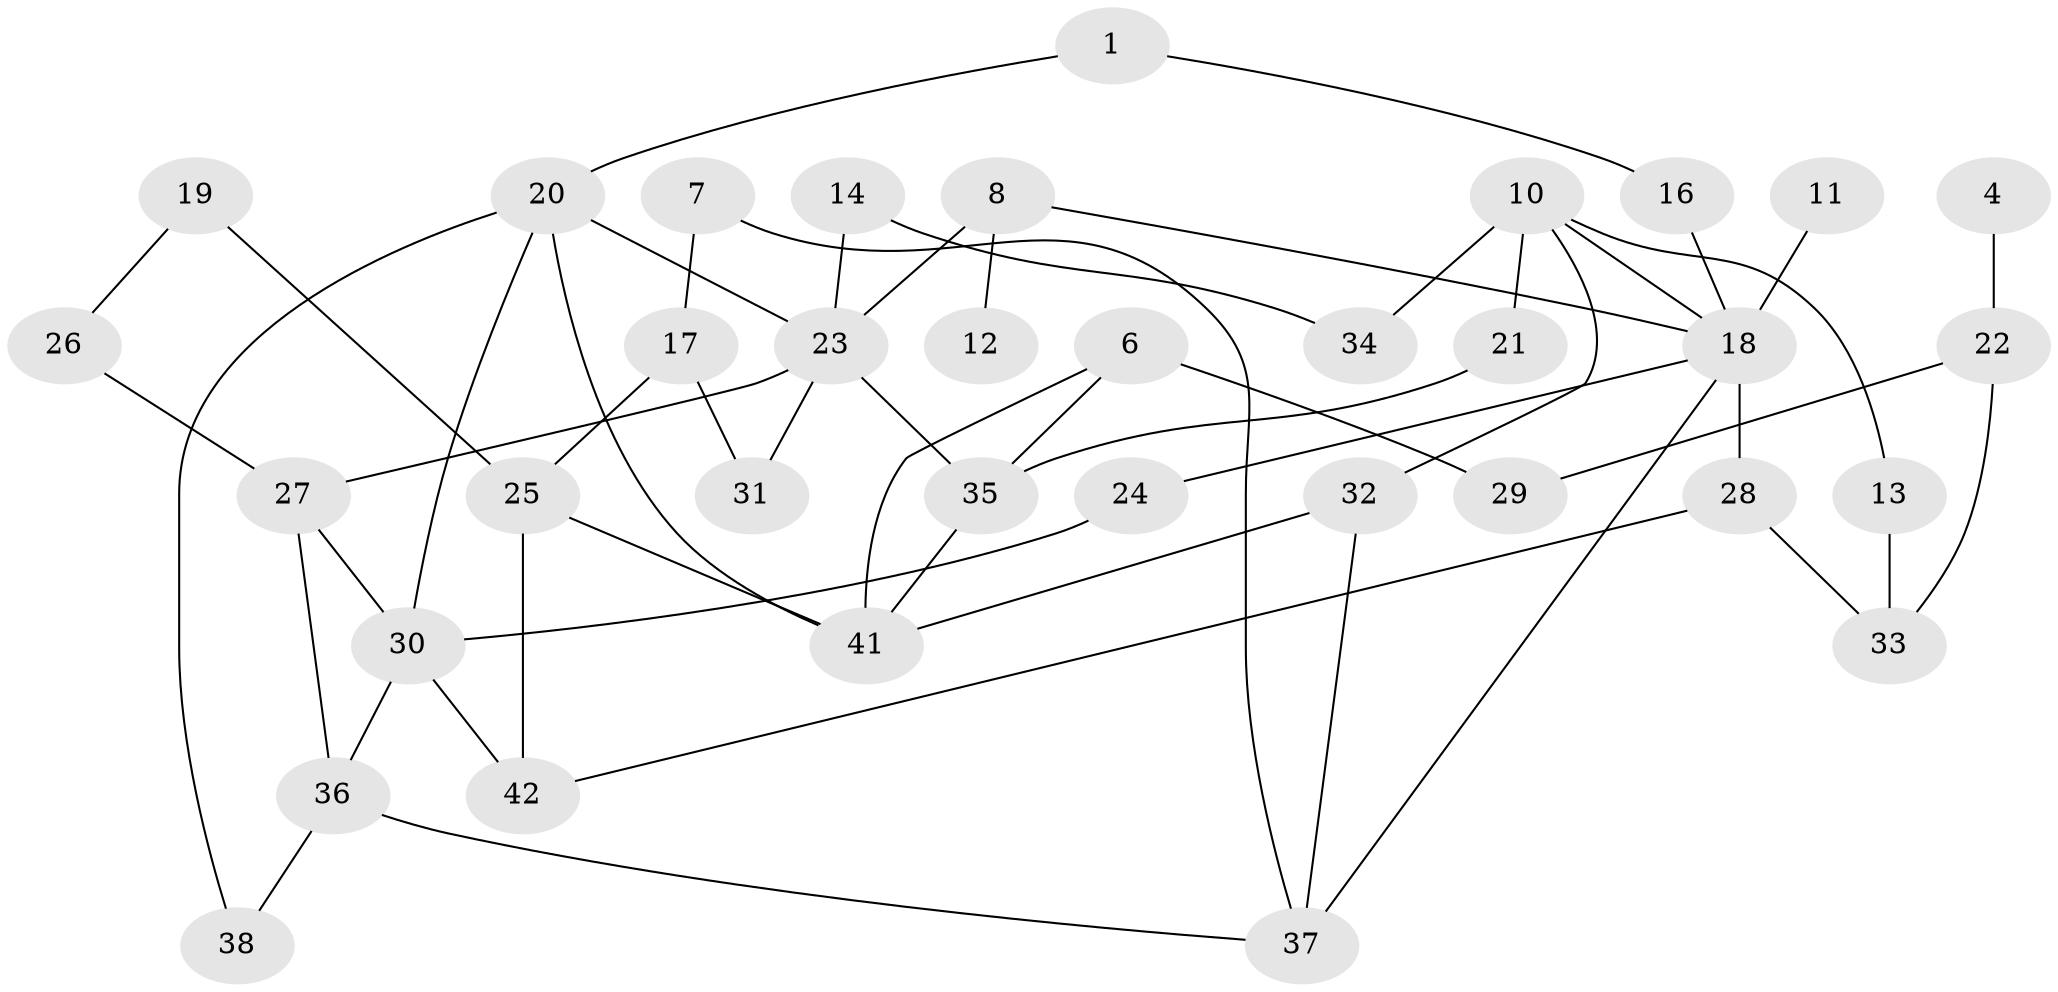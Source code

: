 // original degree distribution, {2: 0.23809523809523808, 4: 0.09523809523809523, 1: 0.25, 5: 0.07142857142857142, 0: 0.08333333333333333, 3: 0.25, 6: 0.011904761904761904}
// Generated by graph-tools (version 1.1) at 2025/00/03/09/25 03:00:50]
// undirected, 35 vertices, 53 edges
graph export_dot {
graph [start="1"]
  node [color=gray90,style=filled];
  1;
  4;
  6;
  7;
  8;
  10;
  11;
  12;
  13;
  14;
  16;
  17;
  18;
  19;
  20;
  21;
  22;
  23;
  24;
  25;
  26;
  27;
  28;
  29;
  30;
  31;
  32;
  33;
  34;
  35;
  36;
  37;
  38;
  41;
  42;
  1 -- 16 [weight=1.0];
  1 -- 20 [weight=1.0];
  4 -- 22 [weight=1.0];
  6 -- 29 [weight=1.0];
  6 -- 35 [weight=1.0];
  6 -- 41 [weight=1.0];
  7 -- 17 [weight=1.0];
  7 -- 37 [weight=1.0];
  8 -- 12 [weight=1.0];
  8 -- 18 [weight=1.0];
  8 -- 23 [weight=1.0];
  10 -- 13 [weight=1.0];
  10 -- 18 [weight=1.0];
  10 -- 21 [weight=1.0];
  10 -- 32 [weight=1.0];
  10 -- 34 [weight=1.0];
  11 -- 18 [weight=1.0];
  13 -- 33 [weight=1.0];
  14 -- 23 [weight=1.0];
  14 -- 34 [weight=1.0];
  16 -- 18 [weight=1.0];
  17 -- 25 [weight=1.0];
  17 -- 31 [weight=1.0];
  18 -- 24 [weight=1.0];
  18 -- 28 [weight=1.0];
  18 -- 37 [weight=1.0];
  19 -- 25 [weight=1.0];
  19 -- 26 [weight=1.0];
  20 -- 23 [weight=1.0];
  20 -- 30 [weight=1.0];
  20 -- 38 [weight=1.0];
  20 -- 41 [weight=1.0];
  21 -- 35 [weight=1.0];
  22 -- 29 [weight=1.0];
  22 -- 33 [weight=1.0];
  23 -- 27 [weight=1.0];
  23 -- 31 [weight=1.0];
  23 -- 35 [weight=1.0];
  24 -- 30 [weight=1.0];
  25 -- 41 [weight=1.0];
  25 -- 42 [weight=1.0];
  26 -- 27 [weight=1.0];
  27 -- 30 [weight=1.0];
  27 -- 36 [weight=1.0];
  28 -- 33 [weight=1.0];
  28 -- 42 [weight=1.0];
  30 -- 36 [weight=1.0];
  30 -- 42 [weight=1.0];
  32 -- 37 [weight=1.0];
  32 -- 41 [weight=1.0];
  35 -- 41 [weight=1.0];
  36 -- 37 [weight=1.0];
  36 -- 38 [weight=1.0];
}
